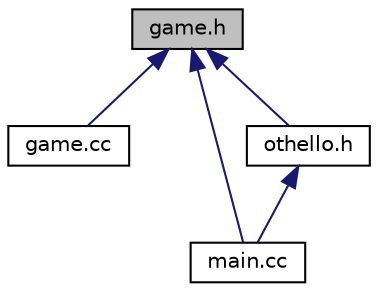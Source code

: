 digraph "game.h"
{
  edge [fontname="Helvetica",fontsize="10",labelfontname="Helvetica",labelfontsize="10"];
  node [fontname="Helvetica",fontsize="10",shape=record];
  Node1 [label="game.h",height=0.2,width=0.4,color="black", fillcolor="grey75", style="filled", fontcolor="black"];
  Node1 -> Node2 [dir="back",color="midnightblue",fontsize="10",style="solid"];
  Node2 [label="game.cc",height=0.2,width=0.4,color="black", fillcolor="white", style="filled",URL="$game_8cc.html"];
  Node1 -> Node3 [dir="back",color="midnightblue",fontsize="10",style="solid"];
  Node3 [label="main.cc",height=0.2,width=0.4,color="black", fillcolor="white", style="filled",URL="$main_8cc.html"];
  Node1 -> Node4 [dir="back",color="midnightblue",fontsize="10",style="solid"];
  Node4 [label="othello.h",height=0.2,width=0.4,color="black", fillcolor="white", style="filled",URL="$othello_8h.html"];
  Node4 -> Node3 [dir="back",color="midnightblue",fontsize="10",style="solid"];
}
